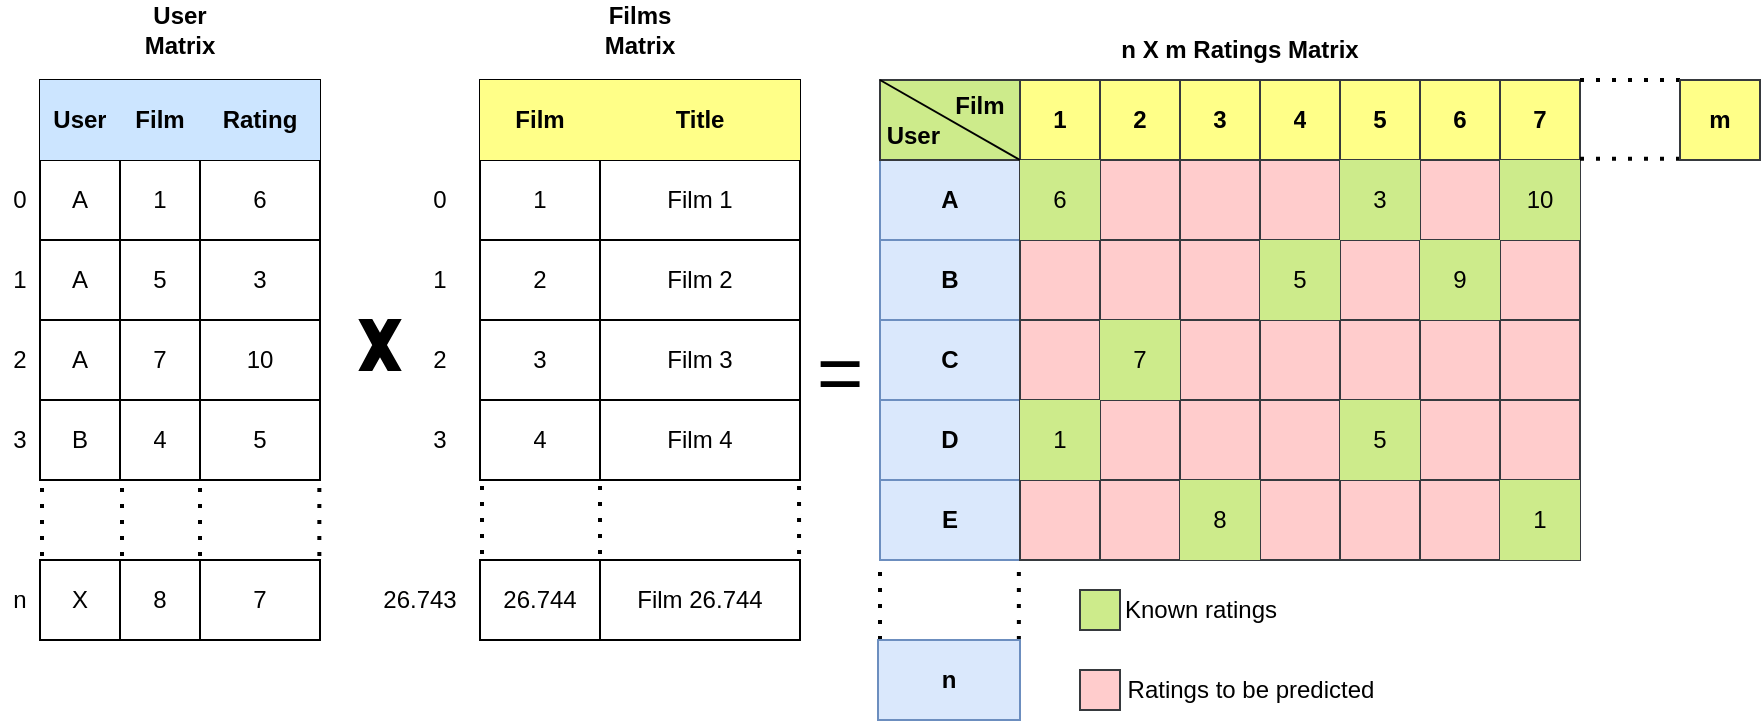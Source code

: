 <mxfile scale="1" border="0" version="24.8.6">
  <diagram name="Página-1" id="ilp7mHfwrO73dOF31KgT">
    <mxGraphModel dx="1393" dy="801" grid="1" gridSize="10" guides="1" tooltips="1" connect="1" arrows="1" fold="1" page="1" pageScale="1" pageWidth="827" pageHeight="1169" math="0" shadow="0">
      <root>
        <mxCell id="0" />
        <mxCell id="1" parent="0" />
        <mxCell id="gQXwlS7DmDKximB0wYli-38" value="" style="shape=table;startSize=0;container=1;collapsible=0;childLayout=tableLayout;fontSize=12;" parent="1" vertex="1">
          <mxGeometry x="20" y="40" width="140" height="200" as="geometry" />
        </mxCell>
        <mxCell id="gQXwlS7DmDKximB0wYli-71" style="shape=tableRow;horizontal=0;startSize=0;swimlaneHead=0;swimlaneBody=0;strokeColor=inherit;top=0;left=0;bottom=0;right=0;collapsible=0;dropTarget=0;fillColor=none;points=[[0,0.5],[1,0.5]];portConstraint=eastwest;fontSize=12;" parent="gQXwlS7DmDKximB0wYli-38" vertex="1">
          <mxGeometry width="140" height="40" as="geometry" />
        </mxCell>
        <mxCell id="gQXwlS7DmDKximB0wYli-72" value="&lt;b&gt;User&lt;/b&gt;" style="shape=partialRectangle;html=1;whiteSpace=wrap;connectable=0;strokeColor=#36393d;overflow=hidden;fillColor=#cce5ff;top=0;left=0;bottom=0;right=0;pointerEvents=1;fontSize=12;" parent="gQXwlS7DmDKximB0wYli-71" vertex="1">
          <mxGeometry width="40" height="40" as="geometry">
            <mxRectangle width="40" height="40" as="alternateBounds" />
          </mxGeometry>
        </mxCell>
        <mxCell id="gQXwlS7DmDKximB0wYli-73" value="&lt;b&gt;Film&lt;/b&gt;" style="shape=partialRectangle;html=1;whiteSpace=wrap;connectable=0;strokeColor=#36393d;overflow=hidden;fillColor=#cce5ff;top=0;left=0;bottom=0;right=0;pointerEvents=1;fontSize=12;" parent="gQXwlS7DmDKximB0wYli-71" vertex="1">
          <mxGeometry x="40" width="40" height="40" as="geometry">
            <mxRectangle width="40" height="40" as="alternateBounds" />
          </mxGeometry>
        </mxCell>
        <mxCell id="gQXwlS7DmDKximB0wYli-74" value="&lt;b&gt;Rating&lt;/b&gt;" style="shape=partialRectangle;html=1;whiteSpace=wrap;connectable=0;strokeColor=#36393d;overflow=hidden;fillColor=#cce5ff;top=0;left=0;bottom=0;right=0;pointerEvents=1;fontSize=12;" parent="gQXwlS7DmDKximB0wYli-71" vertex="1">
          <mxGeometry x="80" width="60" height="40" as="geometry">
            <mxRectangle width="60" height="40" as="alternateBounds" />
          </mxGeometry>
        </mxCell>
        <mxCell id="gQXwlS7DmDKximB0wYli-39" value="" style="shape=tableRow;horizontal=0;startSize=0;swimlaneHead=0;swimlaneBody=0;strokeColor=inherit;top=0;left=0;bottom=0;right=0;collapsible=0;dropTarget=0;fillColor=none;points=[[0,0.5],[1,0.5]];portConstraint=eastwest;fontSize=12;" parent="gQXwlS7DmDKximB0wYli-38" vertex="1">
          <mxGeometry y="40" width="140" height="40" as="geometry" />
        </mxCell>
        <mxCell id="gQXwlS7DmDKximB0wYli-40" value="A" style="shape=partialRectangle;html=1;whiteSpace=wrap;connectable=0;strokeColor=inherit;overflow=hidden;fillColor=none;top=0;left=0;bottom=0;right=0;pointerEvents=1;fontSize=12;" parent="gQXwlS7DmDKximB0wYli-39" vertex="1">
          <mxGeometry width="40" height="40" as="geometry">
            <mxRectangle width="40" height="40" as="alternateBounds" />
          </mxGeometry>
        </mxCell>
        <mxCell id="gQXwlS7DmDKximB0wYli-41" value="1" style="shape=partialRectangle;html=1;whiteSpace=wrap;connectable=0;strokeColor=inherit;overflow=hidden;fillColor=none;top=0;left=0;bottom=0;right=0;pointerEvents=1;fontSize=12;" parent="gQXwlS7DmDKximB0wYli-39" vertex="1">
          <mxGeometry x="40" width="40" height="40" as="geometry">
            <mxRectangle width="40" height="40" as="alternateBounds" />
          </mxGeometry>
        </mxCell>
        <mxCell id="gQXwlS7DmDKximB0wYli-42" value="6" style="shape=partialRectangle;html=1;whiteSpace=wrap;connectable=0;strokeColor=inherit;overflow=hidden;fillColor=none;top=0;left=0;bottom=0;right=0;pointerEvents=1;fontSize=12;" parent="gQXwlS7DmDKximB0wYli-39" vertex="1">
          <mxGeometry x="80" width="60" height="40" as="geometry">
            <mxRectangle width="60" height="40" as="alternateBounds" />
          </mxGeometry>
        </mxCell>
        <mxCell id="gQXwlS7DmDKximB0wYli-43" value="" style="shape=tableRow;horizontal=0;startSize=0;swimlaneHead=0;swimlaneBody=0;strokeColor=inherit;top=0;left=0;bottom=0;right=0;collapsible=0;dropTarget=0;fillColor=none;points=[[0,0.5],[1,0.5]];portConstraint=eastwest;fontSize=12;" parent="gQXwlS7DmDKximB0wYli-38" vertex="1">
          <mxGeometry y="80" width="140" height="40" as="geometry" />
        </mxCell>
        <mxCell id="gQXwlS7DmDKximB0wYli-44" value="A" style="shape=partialRectangle;html=1;whiteSpace=wrap;connectable=0;strokeColor=inherit;overflow=hidden;fillColor=none;top=0;left=0;bottom=0;right=0;pointerEvents=1;fontSize=12;" parent="gQXwlS7DmDKximB0wYli-43" vertex="1">
          <mxGeometry width="40" height="40" as="geometry">
            <mxRectangle width="40" height="40" as="alternateBounds" />
          </mxGeometry>
        </mxCell>
        <mxCell id="gQXwlS7DmDKximB0wYli-45" value="5" style="shape=partialRectangle;html=1;whiteSpace=wrap;connectable=0;strokeColor=inherit;overflow=hidden;fillColor=none;top=0;left=0;bottom=0;right=0;pointerEvents=1;fontSize=12;" parent="gQXwlS7DmDKximB0wYli-43" vertex="1">
          <mxGeometry x="40" width="40" height="40" as="geometry">
            <mxRectangle width="40" height="40" as="alternateBounds" />
          </mxGeometry>
        </mxCell>
        <mxCell id="gQXwlS7DmDKximB0wYli-46" value="3" style="shape=partialRectangle;html=1;whiteSpace=wrap;connectable=0;strokeColor=inherit;overflow=hidden;fillColor=none;top=0;left=0;bottom=0;right=0;pointerEvents=1;fontSize=12;" parent="gQXwlS7DmDKximB0wYli-43" vertex="1">
          <mxGeometry x="80" width="60" height="40" as="geometry">
            <mxRectangle width="60" height="40" as="alternateBounds" />
          </mxGeometry>
        </mxCell>
        <mxCell id="gQXwlS7DmDKximB0wYli-47" value="" style="shape=tableRow;horizontal=0;startSize=0;swimlaneHead=0;swimlaneBody=0;strokeColor=inherit;top=0;left=0;bottom=0;right=0;collapsible=0;dropTarget=0;fillColor=none;points=[[0,0.5],[1,0.5]];portConstraint=eastwest;fontSize=12;" parent="gQXwlS7DmDKximB0wYli-38" vertex="1">
          <mxGeometry y="120" width="140" height="40" as="geometry" />
        </mxCell>
        <mxCell id="gQXwlS7DmDKximB0wYli-48" value="A" style="shape=partialRectangle;html=1;whiteSpace=wrap;connectable=0;strokeColor=inherit;overflow=hidden;fillColor=none;top=0;left=0;bottom=0;right=0;pointerEvents=1;fontSize=12;" parent="gQXwlS7DmDKximB0wYli-47" vertex="1">
          <mxGeometry width="40" height="40" as="geometry">
            <mxRectangle width="40" height="40" as="alternateBounds" />
          </mxGeometry>
        </mxCell>
        <mxCell id="gQXwlS7DmDKximB0wYli-49" value="7" style="shape=partialRectangle;html=1;whiteSpace=wrap;connectable=0;strokeColor=inherit;overflow=hidden;fillColor=none;top=0;left=0;bottom=0;right=0;pointerEvents=1;fontSize=12;" parent="gQXwlS7DmDKximB0wYli-47" vertex="1">
          <mxGeometry x="40" width="40" height="40" as="geometry">
            <mxRectangle width="40" height="40" as="alternateBounds" />
          </mxGeometry>
        </mxCell>
        <mxCell id="gQXwlS7DmDKximB0wYli-50" value="10" style="shape=partialRectangle;html=1;whiteSpace=wrap;connectable=0;strokeColor=inherit;overflow=hidden;fillColor=none;top=0;left=0;bottom=0;right=0;pointerEvents=1;fontSize=12;" parent="gQXwlS7DmDKximB0wYli-47" vertex="1">
          <mxGeometry x="80" width="60" height="40" as="geometry">
            <mxRectangle width="60" height="40" as="alternateBounds" />
          </mxGeometry>
        </mxCell>
        <mxCell id="gQXwlS7DmDKximB0wYli-51" style="shape=tableRow;horizontal=0;startSize=0;swimlaneHead=0;swimlaneBody=0;strokeColor=inherit;top=0;left=0;bottom=0;right=0;collapsible=0;dropTarget=0;fillColor=none;points=[[0,0.5],[1,0.5]];portConstraint=eastwest;fontSize=12;" parent="gQXwlS7DmDKximB0wYli-38" vertex="1">
          <mxGeometry y="160" width="140" height="40" as="geometry" />
        </mxCell>
        <mxCell id="gQXwlS7DmDKximB0wYli-52" value="B" style="shape=partialRectangle;html=1;whiteSpace=wrap;connectable=0;strokeColor=inherit;overflow=hidden;fillColor=none;top=0;left=0;bottom=0;right=0;pointerEvents=1;fontSize=12;" parent="gQXwlS7DmDKximB0wYli-51" vertex="1">
          <mxGeometry width="40" height="40" as="geometry">
            <mxRectangle width="40" height="40" as="alternateBounds" />
          </mxGeometry>
        </mxCell>
        <mxCell id="gQXwlS7DmDKximB0wYli-53" value="4" style="shape=partialRectangle;html=1;whiteSpace=wrap;connectable=0;strokeColor=inherit;overflow=hidden;fillColor=none;top=0;left=0;bottom=0;right=0;pointerEvents=1;fontSize=12;" parent="gQXwlS7DmDKximB0wYli-51" vertex="1">
          <mxGeometry x="40" width="40" height="40" as="geometry">
            <mxRectangle width="40" height="40" as="alternateBounds" />
          </mxGeometry>
        </mxCell>
        <mxCell id="gQXwlS7DmDKximB0wYli-54" value="5" style="shape=partialRectangle;html=1;whiteSpace=wrap;connectable=0;strokeColor=inherit;overflow=hidden;fillColor=none;top=0;left=0;bottom=0;right=0;pointerEvents=1;fontSize=12;" parent="gQXwlS7DmDKximB0wYli-51" vertex="1">
          <mxGeometry x="80" width="60" height="40" as="geometry">
            <mxRectangle width="60" height="40" as="alternateBounds" />
          </mxGeometry>
        </mxCell>
        <mxCell id="gQXwlS7DmDKximB0wYli-75" value="" style="shape=table;startSize=0;container=1;collapsible=0;childLayout=tableLayout;fontSize=12;" parent="1" vertex="1">
          <mxGeometry x="240" y="40" width="160" height="200" as="geometry" />
        </mxCell>
        <mxCell id="gQXwlS7DmDKximB0wYli-76" value="" style="shape=tableRow;horizontal=0;startSize=0;swimlaneHead=0;swimlaneBody=0;strokeColor=inherit;top=0;left=0;bottom=0;right=0;collapsible=0;dropTarget=0;fillColor=none;points=[[0,0.5],[1,0.5]];portConstraint=eastwest;fontSize=12;" parent="gQXwlS7DmDKximB0wYli-75" vertex="1">
          <mxGeometry width="160" height="40" as="geometry" />
        </mxCell>
        <mxCell id="gQXwlS7DmDKximB0wYli-77" value="&lt;b&gt;Film&lt;/b&gt;" style="shape=partialRectangle;html=1;whiteSpace=wrap;connectable=0;strokeColor=#36393d;overflow=hidden;fillColor=#ffff88;top=0;left=0;bottom=0;right=0;pointerEvents=1;fontSize=12;" parent="gQXwlS7DmDKximB0wYli-76" vertex="1">
          <mxGeometry width="60" height="40" as="geometry">
            <mxRectangle width="60" height="40" as="alternateBounds" />
          </mxGeometry>
        </mxCell>
        <mxCell id="gQXwlS7DmDKximB0wYli-78" value="&lt;b&gt;Title&lt;/b&gt;" style="shape=partialRectangle;html=1;whiteSpace=wrap;connectable=0;strokeColor=#36393d;overflow=hidden;fillColor=#ffff88;top=0;left=0;bottom=0;right=0;pointerEvents=1;fontSize=12;" parent="gQXwlS7DmDKximB0wYli-76" vertex="1">
          <mxGeometry x="60" width="100" height="40" as="geometry">
            <mxRectangle width="100" height="40" as="alternateBounds" />
          </mxGeometry>
        </mxCell>
        <mxCell id="gQXwlS7DmDKximB0wYli-80" value="" style="shape=tableRow;horizontal=0;startSize=0;swimlaneHead=0;swimlaneBody=0;strokeColor=inherit;top=0;left=0;bottom=0;right=0;collapsible=0;dropTarget=0;fillColor=none;points=[[0,0.5],[1,0.5]];portConstraint=eastwest;fontSize=12;" parent="gQXwlS7DmDKximB0wYli-75" vertex="1">
          <mxGeometry y="40" width="160" height="40" as="geometry" />
        </mxCell>
        <mxCell id="gQXwlS7DmDKximB0wYli-81" value="1" style="shape=partialRectangle;html=1;whiteSpace=wrap;connectable=0;strokeColor=inherit;overflow=hidden;fillColor=none;top=0;left=0;bottom=0;right=0;pointerEvents=1;fontSize=12;" parent="gQXwlS7DmDKximB0wYli-80" vertex="1">
          <mxGeometry width="60" height="40" as="geometry">
            <mxRectangle width="60" height="40" as="alternateBounds" />
          </mxGeometry>
        </mxCell>
        <mxCell id="gQXwlS7DmDKximB0wYli-82" value="Film 1" style="shape=partialRectangle;html=1;whiteSpace=wrap;connectable=0;strokeColor=inherit;overflow=hidden;fillColor=none;top=0;left=0;bottom=0;right=0;pointerEvents=1;fontSize=12;" parent="gQXwlS7DmDKximB0wYli-80" vertex="1">
          <mxGeometry x="60" width="100" height="40" as="geometry">
            <mxRectangle width="100" height="40" as="alternateBounds" />
          </mxGeometry>
        </mxCell>
        <mxCell id="gQXwlS7DmDKximB0wYli-84" value="" style="shape=tableRow;horizontal=0;startSize=0;swimlaneHead=0;swimlaneBody=0;strokeColor=inherit;top=0;left=0;bottom=0;right=0;collapsible=0;dropTarget=0;fillColor=none;points=[[0,0.5],[1,0.5]];portConstraint=eastwest;fontSize=12;" parent="gQXwlS7DmDKximB0wYli-75" vertex="1">
          <mxGeometry y="80" width="160" height="40" as="geometry" />
        </mxCell>
        <mxCell id="gQXwlS7DmDKximB0wYli-85" value="2" style="shape=partialRectangle;html=1;whiteSpace=wrap;connectable=0;strokeColor=inherit;overflow=hidden;fillColor=none;top=0;left=0;bottom=0;right=0;pointerEvents=1;fontSize=12;" parent="gQXwlS7DmDKximB0wYli-84" vertex="1">
          <mxGeometry width="60" height="40" as="geometry">
            <mxRectangle width="60" height="40" as="alternateBounds" />
          </mxGeometry>
        </mxCell>
        <mxCell id="gQXwlS7DmDKximB0wYli-86" value="Film 2" style="shape=partialRectangle;html=1;whiteSpace=wrap;connectable=0;strokeColor=inherit;overflow=hidden;fillColor=none;top=0;left=0;bottom=0;right=0;pointerEvents=1;fontSize=12;" parent="gQXwlS7DmDKximB0wYli-84" vertex="1">
          <mxGeometry x="60" width="100" height="40" as="geometry">
            <mxRectangle width="100" height="40" as="alternateBounds" />
          </mxGeometry>
        </mxCell>
        <mxCell id="gQXwlS7DmDKximB0wYli-107" style="shape=tableRow;horizontal=0;startSize=0;swimlaneHead=0;swimlaneBody=0;strokeColor=inherit;top=0;left=0;bottom=0;right=0;collapsible=0;dropTarget=0;fillColor=none;points=[[0,0.5],[1,0.5]];portConstraint=eastwest;fontSize=12;" parent="gQXwlS7DmDKximB0wYli-75" vertex="1">
          <mxGeometry y="120" width="160" height="40" as="geometry" />
        </mxCell>
        <mxCell id="gQXwlS7DmDKximB0wYli-108" value="3" style="shape=partialRectangle;html=1;whiteSpace=wrap;connectable=0;strokeColor=inherit;overflow=hidden;fillColor=none;top=0;left=0;bottom=0;right=0;pointerEvents=1;fontSize=12;" parent="gQXwlS7DmDKximB0wYli-107" vertex="1">
          <mxGeometry width="60" height="40" as="geometry">
            <mxRectangle width="60" height="40" as="alternateBounds" />
          </mxGeometry>
        </mxCell>
        <mxCell id="gQXwlS7DmDKximB0wYli-109" value="Film 3" style="shape=partialRectangle;html=1;whiteSpace=wrap;connectable=0;strokeColor=inherit;overflow=hidden;fillColor=none;top=0;left=0;bottom=0;right=0;pointerEvents=1;fontSize=12;" parent="gQXwlS7DmDKximB0wYli-107" vertex="1">
          <mxGeometry x="60" width="100" height="40" as="geometry">
            <mxRectangle width="100" height="40" as="alternateBounds" />
          </mxGeometry>
        </mxCell>
        <mxCell id="gQXwlS7DmDKximB0wYli-103" style="shape=tableRow;horizontal=0;startSize=0;swimlaneHead=0;swimlaneBody=0;strokeColor=inherit;top=0;left=0;bottom=0;right=0;collapsible=0;dropTarget=0;fillColor=none;points=[[0,0.5],[1,0.5]];portConstraint=eastwest;fontSize=12;" parent="gQXwlS7DmDKximB0wYli-75" vertex="1">
          <mxGeometry y="160" width="160" height="40" as="geometry" />
        </mxCell>
        <mxCell id="gQXwlS7DmDKximB0wYli-104" value="4" style="shape=partialRectangle;html=1;whiteSpace=wrap;connectable=0;strokeColor=inherit;overflow=hidden;fillColor=none;top=0;left=0;bottom=0;right=0;pointerEvents=1;fontSize=12;" parent="gQXwlS7DmDKximB0wYli-103" vertex="1">
          <mxGeometry width="60" height="40" as="geometry">
            <mxRectangle width="60" height="40" as="alternateBounds" />
          </mxGeometry>
        </mxCell>
        <mxCell id="gQXwlS7DmDKximB0wYli-105" value="Film 4" style="shape=partialRectangle;html=1;whiteSpace=wrap;connectable=0;strokeColor=inherit;overflow=hidden;fillColor=none;top=0;left=0;bottom=0;right=0;pointerEvents=1;fontSize=12;" parent="gQXwlS7DmDKximB0wYli-103" vertex="1">
          <mxGeometry x="60" width="100" height="40" as="geometry">
            <mxRectangle width="100" height="40" as="alternateBounds" />
          </mxGeometry>
        </mxCell>
        <mxCell id="gQXwlS7DmDKximB0wYli-111" value="" style="endArrow=none;dashed=1;html=1;dashPattern=1 3;strokeWidth=2;rounded=0;fontSize=12;" parent="1" edge="1">
          <mxGeometry width="50" height="50" relative="1" as="geometry">
            <mxPoint x="241" y="277" as="sourcePoint" />
            <mxPoint x="241" y="237" as="targetPoint" />
          </mxGeometry>
        </mxCell>
        <mxCell id="gQXwlS7DmDKximB0wYli-112" value="" style="endArrow=none;dashed=1;html=1;dashPattern=1 3;strokeWidth=2;rounded=0;fontSize=12;" parent="1" edge="1">
          <mxGeometry width="50" height="50" relative="1" as="geometry">
            <mxPoint x="300" y="277" as="sourcePoint" />
            <mxPoint x="300" y="237" as="targetPoint" />
          </mxGeometry>
        </mxCell>
        <mxCell id="gQXwlS7DmDKximB0wYli-113" value="" style="endArrow=none;dashed=1;html=1;dashPattern=1 3;strokeWidth=2;rounded=0;fontSize=12;" parent="1" edge="1">
          <mxGeometry width="50" height="50" relative="1" as="geometry">
            <mxPoint x="399.52" y="277" as="sourcePoint" />
            <mxPoint x="399.52" y="237" as="targetPoint" />
          </mxGeometry>
        </mxCell>
        <mxCell id="gQXwlS7DmDKximB0wYli-115" value="" style="shape=table;startSize=0;container=1;collapsible=0;childLayout=tableLayout;fontSize=12;" parent="1" vertex="1">
          <mxGeometry x="240" y="280" width="160" height="40" as="geometry" />
        </mxCell>
        <mxCell id="gQXwlS7DmDKximB0wYli-116" value="" style="shape=tableRow;horizontal=0;startSize=0;swimlaneHead=0;swimlaneBody=0;strokeColor=inherit;top=0;left=0;bottom=0;right=0;collapsible=0;dropTarget=0;fillColor=none;points=[[0,0.5],[1,0.5]];portConstraint=eastwest;fontSize=12;" parent="gQXwlS7DmDKximB0wYli-115" vertex="1">
          <mxGeometry width="160" height="40" as="geometry" />
        </mxCell>
        <mxCell id="gQXwlS7DmDKximB0wYli-117" value="26.744" style="shape=partialRectangle;html=1;whiteSpace=wrap;connectable=0;strokeColor=inherit;overflow=hidden;fillColor=none;top=0;left=0;bottom=0;right=0;pointerEvents=1;fontSize=12;" parent="gQXwlS7DmDKximB0wYli-116" vertex="1">
          <mxGeometry width="60" height="40" as="geometry">
            <mxRectangle width="60" height="40" as="alternateBounds" />
          </mxGeometry>
        </mxCell>
        <mxCell id="gQXwlS7DmDKximB0wYli-118" value="Film 26.744" style="shape=partialRectangle;html=1;whiteSpace=wrap;connectable=0;strokeColor=inherit;overflow=hidden;fillColor=none;top=0;left=0;bottom=0;right=0;pointerEvents=1;fontSize=12;" parent="gQXwlS7DmDKximB0wYli-116" vertex="1">
          <mxGeometry x="60" width="100" height="40" as="geometry">
            <mxRectangle width="100" height="40" as="alternateBounds" />
          </mxGeometry>
        </mxCell>
        <mxCell id="gQXwlS7DmDKximB0wYli-128" value="" style="verticalLabelPosition=bottom;verticalAlign=top;html=1;shape=mxgraph.basic.x;labelBackgroundColor=#0F0F0F;fontColor=default;fillColor=#000000;fontSize=12;" parent="1" vertex="1">
          <mxGeometry x="180" y="160" width="20" height="25" as="geometry" />
        </mxCell>
        <mxCell id="gQXwlS7DmDKximB0wYli-232" value="" style="shape=table;startSize=0;container=1;collapsible=0;childLayout=tableLayout;fontSize=12;fillColor=#dae8fc;strokeColor=#6c8ebf;fontStyle=1" parent="1" vertex="1">
          <mxGeometry x="440" y="80" width="70" height="200" as="geometry" />
        </mxCell>
        <mxCell id="gQXwlS7DmDKximB0wYli-233" value="" style="shape=tableRow;horizontal=0;startSize=0;swimlaneHead=0;swimlaneBody=0;strokeColor=inherit;top=0;left=0;bottom=0;right=0;collapsible=0;dropTarget=0;fillColor=none;points=[[0,0.5],[1,0.5]];portConstraint=eastwest;fontSize=12;fontStyle=1" parent="gQXwlS7DmDKximB0wYli-232" vertex="1">
          <mxGeometry width="70" height="40" as="geometry" />
        </mxCell>
        <mxCell id="gQXwlS7DmDKximB0wYli-234" value="A" style="shape=partialRectangle;html=1;whiteSpace=wrap;connectable=0;strokeColor=inherit;overflow=hidden;fillColor=none;top=0;left=0;bottom=0;right=0;pointerEvents=1;fontSize=12;fontStyle=1" parent="gQXwlS7DmDKximB0wYli-233" vertex="1">
          <mxGeometry width="70" height="40" as="geometry">
            <mxRectangle width="70" height="40" as="alternateBounds" />
          </mxGeometry>
        </mxCell>
        <mxCell id="gQXwlS7DmDKximB0wYli-235" style="shape=tableRow;horizontal=0;startSize=0;swimlaneHead=0;swimlaneBody=0;strokeColor=inherit;top=0;left=0;bottom=0;right=0;collapsible=0;dropTarget=0;fillColor=none;points=[[0,0.5],[1,0.5]];portConstraint=eastwest;fontSize=12;fontStyle=1" parent="gQXwlS7DmDKximB0wYli-232" vertex="1">
          <mxGeometry y="40" width="70" height="40" as="geometry" />
        </mxCell>
        <mxCell id="gQXwlS7DmDKximB0wYli-236" value="B" style="shape=partialRectangle;html=1;whiteSpace=wrap;connectable=0;strokeColor=inherit;overflow=hidden;fillColor=none;top=0;left=0;bottom=0;right=0;pointerEvents=1;fontSize=12;fontStyle=1" parent="gQXwlS7DmDKximB0wYli-235" vertex="1">
          <mxGeometry width="70" height="40" as="geometry">
            <mxRectangle width="70" height="40" as="alternateBounds" />
          </mxGeometry>
        </mxCell>
        <mxCell id="gQXwlS7DmDKximB0wYli-237" style="shape=tableRow;horizontal=0;startSize=0;swimlaneHead=0;swimlaneBody=0;strokeColor=inherit;top=0;left=0;bottom=0;right=0;collapsible=0;dropTarget=0;fillColor=none;points=[[0,0.5],[1,0.5]];portConstraint=eastwest;fontSize=12;fontStyle=1" parent="gQXwlS7DmDKximB0wYli-232" vertex="1">
          <mxGeometry y="80" width="70" height="40" as="geometry" />
        </mxCell>
        <mxCell id="gQXwlS7DmDKximB0wYli-238" value="C" style="shape=partialRectangle;html=1;whiteSpace=wrap;connectable=0;strokeColor=inherit;overflow=hidden;fillColor=none;top=0;left=0;bottom=0;right=0;pointerEvents=1;fontSize=12;fontStyle=1" parent="gQXwlS7DmDKximB0wYli-237" vertex="1">
          <mxGeometry width="70" height="40" as="geometry">
            <mxRectangle width="70" height="40" as="alternateBounds" />
          </mxGeometry>
        </mxCell>
        <mxCell id="gQXwlS7DmDKximB0wYli-239" style="shape=tableRow;horizontal=0;startSize=0;swimlaneHead=0;swimlaneBody=0;strokeColor=inherit;top=0;left=0;bottom=0;right=0;collapsible=0;dropTarget=0;fillColor=none;points=[[0,0.5],[1,0.5]];portConstraint=eastwest;fontSize=12;fontStyle=1" parent="gQXwlS7DmDKximB0wYli-232" vertex="1">
          <mxGeometry y="120" width="70" height="40" as="geometry" />
        </mxCell>
        <mxCell id="gQXwlS7DmDKximB0wYli-240" value="D" style="shape=partialRectangle;html=1;whiteSpace=wrap;connectable=0;strokeColor=inherit;overflow=hidden;fillColor=none;top=0;left=0;bottom=0;right=0;pointerEvents=1;fontSize=12;fontStyle=1" parent="gQXwlS7DmDKximB0wYli-239" vertex="1">
          <mxGeometry width="70" height="40" as="geometry">
            <mxRectangle width="70" height="40" as="alternateBounds" />
          </mxGeometry>
        </mxCell>
        <mxCell id="gQXwlS7DmDKximB0wYli-241" style="shape=tableRow;horizontal=0;startSize=0;swimlaneHead=0;swimlaneBody=0;strokeColor=inherit;top=0;left=0;bottom=0;right=0;collapsible=0;dropTarget=0;fillColor=none;points=[[0,0.5],[1,0.5]];portConstraint=eastwest;fontSize=12;fontStyle=1" parent="gQXwlS7DmDKximB0wYli-232" vertex="1">
          <mxGeometry y="160" width="70" height="40" as="geometry" />
        </mxCell>
        <mxCell id="gQXwlS7DmDKximB0wYli-242" value="E" style="shape=partialRectangle;html=1;whiteSpace=wrap;connectable=0;strokeColor=inherit;overflow=hidden;fillColor=none;top=0;left=0;bottom=0;right=0;pointerEvents=1;fontSize=12;fontStyle=1" parent="gQXwlS7DmDKximB0wYli-241" vertex="1">
          <mxGeometry width="70" height="40" as="geometry">
            <mxRectangle width="70" height="40" as="alternateBounds" />
          </mxGeometry>
        </mxCell>
        <mxCell id="gQXwlS7DmDKximB0wYli-243" value="" style="shape=table;startSize=0;container=1;collapsible=0;childLayout=tableLayout;fontSize=12;fillColor=#ffff88;strokeColor=#36393d;fontStyle=1" parent="1" vertex="1">
          <mxGeometry x="510" y="40" width="280.0" height="40" as="geometry" />
        </mxCell>
        <mxCell id="gQXwlS7DmDKximB0wYli-244" value="" style="shape=tableRow;horizontal=0;startSize=0;swimlaneHead=0;swimlaneBody=0;strokeColor=inherit;top=0;left=0;bottom=0;right=0;collapsible=0;dropTarget=0;fillColor=none;points=[[0,0.5],[1,0.5]];portConstraint=eastwest;fontSize=12;fontStyle=1" parent="gQXwlS7DmDKximB0wYli-243" vertex="1">
          <mxGeometry width="280.0" height="40" as="geometry" />
        </mxCell>
        <mxCell id="gQXwlS7DmDKximB0wYli-254" value="1" style="shape=partialRectangle;html=1;whiteSpace=wrap;connectable=0;strokeColor=inherit;overflow=hidden;fillColor=none;top=0;left=0;bottom=0;right=0;pointerEvents=1;fontSize=12;fontStyle=1" parent="gQXwlS7DmDKximB0wYli-244" vertex="1">
          <mxGeometry width="40" height="40" as="geometry">
            <mxRectangle width="40" height="40" as="alternateBounds" />
          </mxGeometry>
        </mxCell>
        <mxCell id="gQXwlS7DmDKximB0wYli-253" value="2" style="shape=partialRectangle;html=1;whiteSpace=wrap;connectable=0;strokeColor=inherit;overflow=hidden;fillColor=none;top=0;left=0;bottom=0;right=0;pointerEvents=1;fontSize=12;fontStyle=1" parent="gQXwlS7DmDKximB0wYli-244" vertex="1">
          <mxGeometry x="40" width="40" height="40" as="geometry">
            <mxRectangle width="40" height="40" as="alternateBounds" />
          </mxGeometry>
        </mxCell>
        <mxCell id="gQXwlS7DmDKximB0wYli-252" value="3" style="shape=partialRectangle;html=1;whiteSpace=wrap;connectable=0;strokeColor=inherit;overflow=hidden;fillColor=none;top=0;left=0;bottom=0;right=0;pointerEvents=1;fontSize=12;fontStyle=1" parent="gQXwlS7DmDKximB0wYli-244" vertex="1">
          <mxGeometry x="80" width="40" height="40" as="geometry">
            <mxRectangle width="40" height="40" as="alternateBounds" />
          </mxGeometry>
        </mxCell>
        <mxCell id="gQXwlS7DmDKximB0wYli-251" value="4" style="shape=partialRectangle;html=1;whiteSpace=wrap;connectable=0;strokeColor=inherit;overflow=hidden;fillColor=none;top=0;left=0;bottom=0;right=0;pointerEvents=1;fontSize=12;fontStyle=1" parent="gQXwlS7DmDKximB0wYli-244" vertex="1">
          <mxGeometry x="120" width="40" height="40" as="geometry">
            <mxRectangle width="40" height="40" as="alternateBounds" />
          </mxGeometry>
        </mxCell>
        <mxCell id="gQXwlS7DmDKximB0wYli-250" value="5" style="shape=partialRectangle;html=1;whiteSpace=wrap;connectable=0;strokeColor=inherit;overflow=hidden;fillColor=none;top=0;left=0;bottom=0;right=0;pointerEvents=1;fontSize=12;fontStyle=1" parent="gQXwlS7DmDKximB0wYli-244" vertex="1">
          <mxGeometry x="160" width="40" height="40" as="geometry">
            <mxRectangle width="40" height="40" as="alternateBounds" />
          </mxGeometry>
        </mxCell>
        <mxCell id="gQXwlS7DmDKximB0wYli-249" value="6" style="shape=partialRectangle;html=1;whiteSpace=wrap;connectable=0;strokeColor=inherit;overflow=hidden;fillColor=none;top=0;left=0;bottom=0;right=0;pointerEvents=1;fontSize=12;fontStyle=1" parent="gQXwlS7DmDKximB0wYli-244" vertex="1">
          <mxGeometry x="200" width="40" height="40" as="geometry">
            <mxRectangle width="40" height="40" as="alternateBounds" />
          </mxGeometry>
        </mxCell>
        <mxCell id="gQXwlS7DmDKximB0wYli-245" value="7" style="shape=partialRectangle;html=1;whiteSpace=wrap;connectable=0;strokeColor=inherit;overflow=hidden;fillColor=none;top=0;left=0;bottom=0;right=0;pointerEvents=1;fontSize=12;fontStyle=1" parent="gQXwlS7DmDKximB0wYli-244" vertex="1">
          <mxGeometry x="240" width="40" height="40" as="geometry">
            <mxRectangle width="40" height="40" as="alternateBounds" />
          </mxGeometry>
        </mxCell>
        <mxCell id="gQXwlS7DmDKximB0wYli-255" value="" style="verticalLabelPosition=bottom;verticalAlign=top;html=1;shape=mxgraph.basic.rect;fillColor2=none;strokeWidth=1;size=10;indent=5;fillColor=#cdeb8b;strokeColor=#36393d;fontSize=12;" parent="1" vertex="1">
          <mxGeometry x="540" y="295" width="20" height="20" as="geometry" />
        </mxCell>
        <mxCell id="gQXwlS7DmDKximB0wYli-256" value="" style="verticalLabelPosition=bottom;verticalAlign=top;html=1;shape=mxgraph.basic.rect;fillColor2=none;strokeWidth=1;size=20;indent=5;fillColor=#ffcccc;strokeColor=#36393d;fontSize=12;" parent="1" vertex="1">
          <mxGeometry x="540" y="335" width="20" height="20" as="geometry" />
        </mxCell>
        <mxCell id="gQXwlS7DmDKximB0wYli-258" value="Known ratings" style="text;html=1;align=center;verticalAlign=middle;resizable=0;points=[];autosize=1;strokeColor=none;fillColor=none;fontSize=12;" parent="1" vertex="1">
          <mxGeometry x="550" y="290" width="100" height="30" as="geometry" />
        </mxCell>
        <mxCell id="gQXwlS7DmDKximB0wYli-259" value="Ratings to be predicted" style="text;html=1;align=center;verticalAlign=middle;resizable=0;points=[];autosize=1;strokeColor=none;fillColor=none;fontSize=12;" parent="1" vertex="1">
          <mxGeometry x="550" y="330" width="150" height="30" as="geometry" />
        </mxCell>
        <mxCell id="gQXwlS7DmDKximB0wYli-261" value="&lt;font style=&quot;font-size: 40px;&quot;&gt;=&lt;/font&gt;" style="text;html=1;align=center;verticalAlign=middle;whiteSpace=wrap;rounded=0;fontSize=12;" parent="1" vertex="1">
          <mxGeometry x="390" y="170" width="60" height="30" as="geometry" />
        </mxCell>
        <mxCell id="gQXwlS7DmDKximB0wYli-262" value="&lt;b&gt;User&lt;/b&gt;&lt;div&gt;&lt;b&gt;Matrix&lt;/b&gt;&lt;/div&gt;" style="text;html=1;align=center;verticalAlign=middle;whiteSpace=wrap;rounded=0;fontSize=12;" parent="1" vertex="1">
          <mxGeometry x="60" width="60" height="30" as="geometry" />
        </mxCell>
        <mxCell id="gQXwlS7DmDKximB0wYli-263" value="&lt;b&gt;Films Matrix&lt;/b&gt;" style="text;html=1;align=center;verticalAlign=middle;whiteSpace=wrap;rounded=0;fontSize=12;" parent="1" vertex="1">
          <mxGeometry x="290" width="60" height="30" as="geometry" />
        </mxCell>
        <mxCell id="gQXwlS7DmDKximB0wYli-264" value="&lt;b&gt;n X m Ratings Matrix&lt;/b&gt;" style="text;html=1;align=center;verticalAlign=middle;whiteSpace=wrap;rounded=0;fontSize=12;" parent="1" vertex="1">
          <mxGeometry x="550" y="10" width="140" height="30" as="geometry" />
        </mxCell>
        <mxCell id="gQXwlS7DmDKximB0wYli-267" value="&lt;div&gt;&amp;nbsp; &amp;nbsp; &amp;nbsp; &amp;nbsp; &amp;nbsp;Film&lt;br&gt;&lt;/div&gt;User&amp;nbsp; &amp;nbsp; &amp;nbsp; &amp;nbsp; &amp;nbsp; &amp;nbsp;" style="rounded=0;whiteSpace=wrap;html=1;fillColor=#cdeb8b;strokeColor=#36393d;fontStyle=1" parent="1" vertex="1">
          <mxGeometry x="440" y="40" width="70" height="40" as="geometry" />
        </mxCell>
        <mxCell id="gQXwlS7DmDKximB0wYli-368" value="" style="shape=table;startSize=0;container=1;collapsible=0;childLayout=tableLayout;fillColor=#ffcccc;strokeColor=#36393d;" parent="1" vertex="1">
          <mxGeometry x="510" y="80" width="280.0" height="200.0" as="geometry" />
        </mxCell>
        <mxCell id="gQXwlS7DmDKximB0wYli-369" value="" style="shape=tableRow;horizontal=0;startSize=0;swimlaneHead=0;swimlaneBody=0;strokeColor=inherit;top=0;left=0;bottom=0;right=0;collapsible=0;dropTarget=0;fillColor=none;points=[[0,0.5],[1,0.5]];portConstraint=eastwest;" parent="gQXwlS7DmDKximB0wYli-368" vertex="1">
          <mxGeometry width="280.0" height="40" as="geometry" />
        </mxCell>
        <mxCell id="gQXwlS7DmDKximB0wYli-370" value="6" style="shape=partialRectangle;html=1;whiteSpace=wrap;connectable=0;strokeColor=#36393d;overflow=hidden;fillColor=#cdeb8b;top=0;left=0;bottom=0;right=0;pointerEvents=1;" parent="gQXwlS7DmDKximB0wYli-369" vertex="1">
          <mxGeometry width="40" height="40" as="geometry">
            <mxRectangle width="40" height="40" as="alternateBounds" />
          </mxGeometry>
        </mxCell>
        <mxCell id="gQXwlS7DmDKximB0wYli-371" value="" style="shape=partialRectangle;html=1;whiteSpace=wrap;connectable=0;strokeColor=inherit;overflow=hidden;fillColor=none;top=0;left=0;bottom=0;right=0;pointerEvents=1;" parent="gQXwlS7DmDKximB0wYli-369" vertex="1">
          <mxGeometry x="40" width="40" height="40" as="geometry">
            <mxRectangle width="40" height="40" as="alternateBounds" />
          </mxGeometry>
        </mxCell>
        <mxCell id="gQXwlS7DmDKximB0wYli-372" value="" style="shape=partialRectangle;html=1;whiteSpace=wrap;connectable=0;strokeColor=inherit;overflow=hidden;fillColor=none;top=0;left=0;bottom=0;right=0;pointerEvents=1;" parent="gQXwlS7DmDKximB0wYli-369" vertex="1">
          <mxGeometry x="80" width="40" height="40" as="geometry">
            <mxRectangle width="40" height="40" as="alternateBounds" />
          </mxGeometry>
        </mxCell>
        <mxCell id="gQXwlS7DmDKximB0wYli-373" value="" style="shape=partialRectangle;html=1;whiteSpace=wrap;connectable=0;strokeColor=inherit;overflow=hidden;fillColor=none;top=0;left=0;bottom=0;right=0;pointerEvents=1;" parent="gQXwlS7DmDKximB0wYli-369" vertex="1">
          <mxGeometry x="120" width="40" height="40" as="geometry">
            <mxRectangle width="40" height="40" as="alternateBounds" />
          </mxGeometry>
        </mxCell>
        <mxCell id="gQXwlS7DmDKximB0wYli-374" value="3" style="shape=partialRectangle;html=1;whiteSpace=wrap;connectable=0;strokeColor=#36393d;overflow=hidden;fillColor=#cdeb8b;top=0;left=0;bottom=0;right=0;pointerEvents=1;" parent="gQXwlS7DmDKximB0wYli-369" vertex="1">
          <mxGeometry x="160" width="40" height="40" as="geometry">
            <mxRectangle width="40" height="40" as="alternateBounds" />
          </mxGeometry>
        </mxCell>
        <mxCell id="gQXwlS7DmDKximB0wYli-375" value="" style="shape=partialRectangle;html=1;whiteSpace=wrap;connectable=0;strokeColor=inherit;overflow=hidden;fillColor=none;top=0;left=0;bottom=0;right=0;pointerEvents=1;" parent="gQXwlS7DmDKximB0wYli-369" vertex="1">
          <mxGeometry x="200" width="40" height="40" as="geometry">
            <mxRectangle width="40" height="40" as="alternateBounds" />
          </mxGeometry>
        </mxCell>
        <mxCell id="gQXwlS7DmDKximB0wYli-376" value="10" style="shape=partialRectangle;html=1;whiteSpace=wrap;connectable=0;strokeColor=#36393d;overflow=hidden;fillColor=#cdeb8b;top=0;left=0;bottom=0;right=0;pointerEvents=1;" parent="gQXwlS7DmDKximB0wYli-369" vertex="1">
          <mxGeometry x="240" width="40" height="40" as="geometry">
            <mxRectangle width="40" height="40" as="alternateBounds" />
          </mxGeometry>
        </mxCell>
        <mxCell id="gQXwlS7DmDKximB0wYli-377" value="" style="shape=tableRow;horizontal=0;startSize=0;swimlaneHead=0;swimlaneBody=0;strokeColor=inherit;top=0;left=0;bottom=0;right=0;collapsible=0;dropTarget=0;fillColor=none;points=[[0,0.5],[1,0.5]];portConstraint=eastwest;" parent="gQXwlS7DmDKximB0wYli-368" vertex="1">
          <mxGeometry y="40" width="280.0" height="40" as="geometry" />
        </mxCell>
        <mxCell id="gQXwlS7DmDKximB0wYli-378" value="" style="shape=partialRectangle;html=1;whiteSpace=wrap;connectable=0;strokeColor=inherit;overflow=hidden;fillColor=none;top=0;left=0;bottom=0;right=0;pointerEvents=1;" parent="gQXwlS7DmDKximB0wYli-377" vertex="1">
          <mxGeometry width="40" height="40" as="geometry">
            <mxRectangle width="40" height="40" as="alternateBounds" />
          </mxGeometry>
        </mxCell>
        <mxCell id="gQXwlS7DmDKximB0wYli-379" value="" style="shape=partialRectangle;html=1;whiteSpace=wrap;connectable=0;strokeColor=inherit;overflow=hidden;fillColor=none;top=0;left=0;bottom=0;right=0;pointerEvents=1;" parent="gQXwlS7DmDKximB0wYli-377" vertex="1">
          <mxGeometry x="40" width="40" height="40" as="geometry">
            <mxRectangle width="40" height="40" as="alternateBounds" />
          </mxGeometry>
        </mxCell>
        <mxCell id="gQXwlS7DmDKximB0wYli-380" value="" style="shape=partialRectangle;html=1;whiteSpace=wrap;connectable=0;strokeColor=inherit;overflow=hidden;fillColor=none;top=0;left=0;bottom=0;right=0;pointerEvents=1;" parent="gQXwlS7DmDKximB0wYli-377" vertex="1">
          <mxGeometry x="80" width="40" height="40" as="geometry">
            <mxRectangle width="40" height="40" as="alternateBounds" />
          </mxGeometry>
        </mxCell>
        <mxCell id="gQXwlS7DmDKximB0wYli-381" value="5" style="shape=partialRectangle;html=1;whiteSpace=wrap;connectable=0;strokeColor=#36393d;overflow=hidden;fillColor=#cdeb8b;top=0;left=0;bottom=0;right=0;pointerEvents=1;" parent="gQXwlS7DmDKximB0wYli-377" vertex="1">
          <mxGeometry x="120" width="40" height="40" as="geometry">
            <mxRectangle width="40" height="40" as="alternateBounds" />
          </mxGeometry>
        </mxCell>
        <mxCell id="gQXwlS7DmDKximB0wYli-382" value="" style="shape=partialRectangle;html=1;whiteSpace=wrap;connectable=0;strokeColor=inherit;overflow=hidden;fillColor=none;top=0;left=0;bottom=0;right=0;pointerEvents=1;" parent="gQXwlS7DmDKximB0wYli-377" vertex="1">
          <mxGeometry x="160" width="40" height="40" as="geometry">
            <mxRectangle width="40" height="40" as="alternateBounds" />
          </mxGeometry>
        </mxCell>
        <mxCell id="gQXwlS7DmDKximB0wYli-383" value="9" style="shape=partialRectangle;html=1;whiteSpace=wrap;connectable=0;strokeColor=#36393d;overflow=hidden;fillColor=#cdeb8b;top=0;left=0;bottom=0;right=0;pointerEvents=1;" parent="gQXwlS7DmDKximB0wYli-377" vertex="1">
          <mxGeometry x="200" width="40" height="40" as="geometry">
            <mxRectangle width="40" height="40" as="alternateBounds" />
          </mxGeometry>
        </mxCell>
        <mxCell id="gQXwlS7DmDKximB0wYli-384" value="" style="shape=partialRectangle;html=1;whiteSpace=wrap;connectable=0;strokeColor=inherit;overflow=hidden;fillColor=none;top=0;left=0;bottom=0;right=0;pointerEvents=1;" parent="gQXwlS7DmDKximB0wYli-377" vertex="1">
          <mxGeometry x="240" width="40" height="40" as="geometry">
            <mxRectangle width="40" height="40" as="alternateBounds" />
          </mxGeometry>
        </mxCell>
        <mxCell id="gQXwlS7DmDKximB0wYli-385" value="" style="shape=tableRow;horizontal=0;startSize=0;swimlaneHead=0;swimlaneBody=0;strokeColor=inherit;top=0;left=0;bottom=0;right=0;collapsible=0;dropTarget=0;fillColor=none;points=[[0,0.5],[1,0.5]];portConstraint=eastwest;" parent="gQXwlS7DmDKximB0wYli-368" vertex="1">
          <mxGeometry y="80" width="280.0" height="40" as="geometry" />
        </mxCell>
        <mxCell id="gQXwlS7DmDKximB0wYli-386" value="" style="shape=partialRectangle;html=1;whiteSpace=wrap;connectable=0;strokeColor=inherit;overflow=hidden;fillColor=none;top=0;left=0;bottom=0;right=0;pointerEvents=1;" parent="gQXwlS7DmDKximB0wYli-385" vertex="1">
          <mxGeometry width="40" height="40" as="geometry">
            <mxRectangle width="40" height="40" as="alternateBounds" />
          </mxGeometry>
        </mxCell>
        <mxCell id="gQXwlS7DmDKximB0wYli-387" value="7" style="shape=partialRectangle;html=1;whiteSpace=wrap;connectable=0;strokeColor=#36393d;overflow=hidden;fillColor=#cdeb8b;top=0;left=0;bottom=0;right=0;pointerEvents=1;" parent="gQXwlS7DmDKximB0wYli-385" vertex="1">
          <mxGeometry x="40" width="40" height="40" as="geometry">
            <mxRectangle width="40" height="40" as="alternateBounds" />
          </mxGeometry>
        </mxCell>
        <mxCell id="gQXwlS7DmDKximB0wYli-388" value="" style="shape=partialRectangle;html=1;whiteSpace=wrap;connectable=0;strokeColor=inherit;overflow=hidden;fillColor=none;top=0;left=0;bottom=0;right=0;pointerEvents=1;" parent="gQXwlS7DmDKximB0wYli-385" vertex="1">
          <mxGeometry x="80" width="40" height="40" as="geometry">
            <mxRectangle width="40" height="40" as="alternateBounds" />
          </mxGeometry>
        </mxCell>
        <mxCell id="gQXwlS7DmDKximB0wYli-389" value="" style="shape=partialRectangle;html=1;whiteSpace=wrap;connectable=0;strokeColor=inherit;overflow=hidden;fillColor=none;top=0;left=0;bottom=0;right=0;pointerEvents=1;" parent="gQXwlS7DmDKximB0wYli-385" vertex="1">
          <mxGeometry x="120" width="40" height="40" as="geometry">
            <mxRectangle width="40" height="40" as="alternateBounds" />
          </mxGeometry>
        </mxCell>
        <mxCell id="gQXwlS7DmDKximB0wYli-390" value="" style="shape=partialRectangle;html=1;whiteSpace=wrap;connectable=0;strokeColor=inherit;overflow=hidden;fillColor=none;top=0;left=0;bottom=0;right=0;pointerEvents=1;" parent="gQXwlS7DmDKximB0wYli-385" vertex="1">
          <mxGeometry x="160" width="40" height="40" as="geometry">
            <mxRectangle width="40" height="40" as="alternateBounds" />
          </mxGeometry>
        </mxCell>
        <mxCell id="gQXwlS7DmDKximB0wYli-391" value="" style="shape=partialRectangle;html=1;whiteSpace=wrap;connectable=0;strokeColor=inherit;overflow=hidden;fillColor=none;top=0;left=0;bottom=0;right=0;pointerEvents=1;" parent="gQXwlS7DmDKximB0wYli-385" vertex="1">
          <mxGeometry x="200" width="40" height="40" as="geometry">
            <mxRectangle width="40" height="40" as="alternateBounds" />
          </mxGeometry>
        </mxCell>
        <mxCell id="gQXwlS7DmDKximB0wYli-392" value="" style="shape=partialRectangle;html=1;whiteSpace=wrap;connectable=0;strokeColor=inherit;overflow=hidden;fillColor=none;top=0;left=0;bottom=0;right=0;pointerEvents=1;" parent="gQXwlS7DmDKximB0wYli-385" vertex="1">
          <mxGeometry x="240" width="40" height="40" as="geometry">
            <mxRectangle width="40" height="40" as="alternateBounds" />
          </mxGeometry>
        </mxCell>
        <mxCell id="gQXwlS7DmDKximB0wYli-393" value="" style="shape=tableRow;horizontal=0;startSize=0;swimlaneHead=0;swimlaneBody=0;strokeColor=inherit;top=0;left=0;bottom=0;right=0;collapsible=0;dropTarget=0;fillColor=none;points=[[0,0.5],[1,0.5]];portConstraint=eastwest;" parent="gQXwlS7DmDKximB0wYli-368" vertex="1">
          <mxGeometry y="120" width="280.0" height="40" as="geometry" />
        </mxCell>
        <mxCell id="gQXwlS7DmDKximB0wYli-394" value="1" style="shape=partialRectangle;html=1;whiteSpace=wrap;connectable=0;strokeColor=#36393d;overflow=hidden;fillColor=#cdeb8b;top=0;left=0;bottom=0;right=0;pointerEvents=1;" parent="gQXwlS7DmDKximB0wYli-393" vertex="1">
          <mxGeometry width="40" height="40" as="geometry">
            <mxRectangle width="40" height="40" as="alternateBounds" />
          </mxGeometry>
        </mxCell>
        <mxCell id="gQXwlS7DmDKximB0wYli-395" value="" style="shape=partialRectangle;html=1;whiteSpace=wrap;connectable=0;strokeColor=inherit;overflow=hidden;fillColor=none;top=0;left=0;bottom=0;right=0;pointerEvents=1;" parent="gQXwlS7DmDKximB0wYli-393" vertex="1">
          <mxGeometry x="40" width="40" height="40" as="geometry">
            <mxRectangle width="40" height="40" as="alternateBounds" />
          </mxGeometry>
        </mxCell>
        <mxCell id="gQXwlS7DmDKximB0wYli-396" value="" style="shape=partialRectangle;html=1;whiteSpace=wrap;connectable=0;strokeColor=inherit;overflow=hidden;fillColor=none;top=0;left=0;bottom=0;right=0;pointerEvents=1;" parent="gQXwlS7DmDKximB0wYli-393" vertex="1">
          <mxGeometry x="80" width="40" height="40" as="geometry">
            <mxRectangle width="40" height="40" as="alternateBounds" />
          </mxGeometry>
        </mxCell>
        <mxCell id="gQXwlS7DmDKximB0wYli-397" value="" style="shape=partialRectangle;html=1;whiteSpace=wrap;connectable=0;strokeColor=inherit;overflow=hidden;fillColor=none;top=0;left=0;bottom=0;right=0;pointerEvents=1;" parent="gQXwlS7DmDKximB0wYli-393" vertex="1">
          <mxGeometry x="120" width="40" height="40" as="geometry">
            <mxRectangle width="40" height="40" as="alternateBounds" />
          </mxGeometry>
        </mxCell>
        <mxCell id="gQXwlS7DmDKximB0wYli-398" value="5" style="shape=partialRectangle;html=1;whiteSpace=wrap;connectable=0;strokeColor=#36393d;overflow=hidden;fillColor=#cdeb8b;top=0;left=0;bottom=0;right=0;pointerEvents=1;" parent="gQXwlS7DmDKximB0wYli-393" vertex="1">
          <mxGeometry x="160" width="40" height="40" as="geometry">
            <mxRectangle width="40" height="40" as="alternateBounds" />
          </mxGeometry>
        </mxCell>
        <mxCell id="gQXwlS7DmDKximB0wYli-399" value="" style="shape=partialRectangle;html=1;whiteSpace=wrap;connectable=0;strokeColor=inherit;overflow=hidden;fillColor=none;top=0;left=0;bottom=0;right=0;pointerEvents=1;" parent="gQXwlS7DmDKximB0wYli-393" vertex="1">
          <mxGeometry x="200" width="40" height="40" as="geometry">
            <mxRectangle width="40" height="40" as="alternateBounds" />
          </mxGeometry>
        </mxCell>
        <mxCell id="gQXwlS7DmDKximB0wYli-400" value="" style="shape=partialRectangle;html=1;whiteSpace=wrap;connectable=0;strokeColor=inherit;overflow=hidden;fillColor=none;top=0;left=0;bottom=0;right=0;pointerEvents=1;" parent="gQXwlS7DmDKximB0wYli-393" vertex="1">
          <mxGeometry x="240" width="40" height="40" as="geometry">
            <mxRectangle width="40" height="40" as="alternateBounds" />
          </mxGeometry>
        </mxCell>
        <mxCell id="gQXwlS7DmDKximB0wYli-401" value="" style="shape=tableRow;horizontal=0;startSize=0;swimlaneHead=0;swimlaneBody=0;strokeColor=inherit;top=0;left=0;bottom=0;right=0;collapsible=0;dropTarget=0;fillColor=none;points=[[0,0.5],[1,0.5]];portConstraint=eastwest;" parent="gQXwlS7DmDKximB0wYli-368" vertex="1">
          <mxGeometry y="160" width="280.0" height="40" as="geometry" />
        </mxCell>
        <mxCell id="gQXwlS7DmDKximB0wYli-402" value="" style="shape=partialRectangle;html=1;whiteSpace=wrap;connectable=0;strokeColor=inherit;overflow=hidden;fillColor=none;top=0;left=0;bottom=0;right=0;pointerEvents=1;" parent="gQXwlS7DmDKximB0wYli-401" vertex="1">
          <mxGeometry width="40" height="40" as="geometry">
            <mxRectangle width="40" height="40" as="alternateBounds" />
          </mxGeometry>
        </mxCell>
        <mxCell id="gQXwlS7DmDKximB0wYli-403" value="" style="shape=partialRectangle;html=1;whiteSpace=wrap;connectable=0;strokeColor=inherit;overflow=hidden;fillColor=none;top=0;left=0;bottom=0;right=0;pointerEvents=1;" parent="gQXwlS7DmDKximB0wYli-401" vertex="1">
          <mxGeometry x="40" width="40" height="40" as="geometry">
            <mxRectangle width="40" height="40" as="alternateBounds" />
          </mxGeometry>
        </mxCell>
        <mxCell id="gQXwlS7DmDKximB0wYli-404" value="8" style="shape=partialRectangle;html=1;whiteSpace=wrap;connectable=0;strokeColor=#36393d;overflow=hidden;fillColor=#cdeb8b;top=0;left=0;bottom=0;right=0;pointerEvents=1;" parent="gQXwlS7DmDKximB0wYli-401" vertex="1">
          <mxGeometry x="80" width="40" height="40" as="geometry">
            <mxRectangle width="40" height="40" as="alternateBounds" />
          </mxGeometry>
        </mxCell>
        <mxCell id="gQXwlS7DmDKximB0wYli-405" value="" style="shape=partialRectangle;html=1;whiteSpace=wrap;connectable=0;strokeColor=inherit;overflow=hidden;fillColor=none;top=0;left=0;bottom=0;right=0;pointerEvents=1;" parent="gQXwlS7DmDKximB0wYli-401" vertex="1">
          <mxGeometry x="120" width="40" height="40" as="geometry">
            <mxRectangle width="40" height="40" as="alternateBounds" />
          </mxGeometry>
        </mxCell>
        <mxCell id="gQXwlS7DmDKximB0wYli-406" value="" style="shape=partialRectangle;html=1;whiteSpace=wrap;connectable=0;strokeColor=inherit;overflow=hidden;fillColor=none;top=0;left=0;bottom=0;right=0;pointerEvents=1;" parent="gQXwlS7DmDKximB0wYli-401" vertex="1">
          <mxGeometry x="160" width="40" height="40" as="geometry">
            <mxRectangle width="40" height="40" as="alternateBounds" />
          </mxGeometry>
        </mxCell>
        <mxCell id="gQXwlS7DmDKximB0wYli-407" value="" style="shape=partialRectangle;html=1;whiteSpace=wrap;connectable=0;strokeColor=inherit;overflow=hidden;fillColor=none;top=0;left=0;bottom=0;right=0;pointerEvents=1;" parent="gQXwlS7DmDKximB0wYli-401" vertex="1">
          <mxGeometry x="200" width="40" height="40" as="geometry">
            <mxRectangle width="40" height="40" as="alternateBounds" />
          </mxGeometry>
        </mxCell>
        <mxCell id="gQXwlS7DmDKximB0wYli-408" value="1" style="shape=partialRectangle;html=1;whiteSpace=wrap;connectable=0;strokeColor=#36393d;overflow=hidden;fillColor=#cdeb8b;top=0;left=0;bottom=0;right=0;pointerEvents=1;" parent="gQXwlS7DmDKximB0wYli-401" vertex="1">
          <mxGeometry x="240" width="40" height="40" as="geometry">
            <mxRectangle width="40" height="40" as="alternateBounds" />
          </mxGeometry>
        </mxCell>
        <mxCell id="gQXwlS7DmDKximB0wYli-409" value="" style="shape=table;startSize=0;container=1;collapsible=0;childLayout=tableLayout;fontSize=12;" parent="1" vertex="1">
          <mxGeometry x="20" y="280" width="140" height="40" as="geometry" />
        </mxCell>
        <mxCell id="gQXwlS7DmDKximB0wYli-410" value="" style="shape=tableRow;horizontal=0;startSize=0;swimlaneHead=0;swimlaneBody=0;strokeColor=inherit;top=0;left=0;bottom=0;right=0;collapsible=0;dropTarget=0;fillColor=none;points=[[0,0.5],[1,0.5]];portConstraint=eastwest;fontSize=12;" parent="gQXwlS7DmDKximB0wYli-409" vertex="1">
          <mxGeometry width="140" height="40" as="geometry" />
        </mxCell>
        <mxCell id="gQXwlS7DmDKximB0wYli-423" value="X" style="shape=partialRectangle;html=1;whiteSpace=wrap;connectable=0;strokeColor=inherit;overflow=hidden;fillColor=none;top=0;left=0;bottom=0;right=0;pointerEvents=1;fontSize=12;" parent="gQXwlS7DmDKximB0wYli-410" vertex="1">
          <mxGeometry width="40" height="40" as="geometry">
            <mxRectangle width="40" height="40" as="alternateBounds" />
          </mxGeometry>
        </mxCell>
        <mxCell id="gQXwlS7DmDKximB0wYli-422" value="8" style="shape=partialRectangle;html=1;whiteSpace=wrap;connectable=0;strokeColor=inherit;overflow=hidden;fillColor=none;top=0;left=0;bottom=0;right=0;pointerEvents=1;fontSize=12;" parent="gQXwlS7DmDKximB0wYli-410" vertex="1">
          <mxGeometry x="40" width="40" height="40" as="geometry">
            <mxRectangle width="40" height="40" as="alternateBounds" />
          </mxGeometry>
        </mxCell>
        <mxCell id="gQXwlS7DmDKximB0wYli-411" value="7" style="shape=partialRectangle;html=1;whiteSpace=wrap;connectable=0;strokeColor=inherit;overflow=hidden;fillColor=none;top=0;left=0;bottom=0;right=0;pointerEvents=1;fontSize=12;" parent="gQXwlS7DmDKximB0wYli-410" vertex="1">
          <mxGeometry x="80" width="60" height="40" as="geometry">
            <mxRectangle width="60" height="40" as="alternateBounds" />
          </mxGeometry>
        </mxCell>
        <mxCell id="gQXwlS7DmDKximB0wYli-424" value="" style="endArrow=none;dashed=1;html=1;dashPattern=1 3;strokeWidth=2;rounded=0;fontSize=12;" parent="1" edge="1">
          <mxGeometry width="50" height="50" relative="1" as="geometry">
            <mxPoint x="21" y="278" as="sourcePoint" />
            <mxPoint x="21" y="238" as="targetPoint" />
          </mxGeometry>
        </mxCell>
        <mxCell id="gQXwlS7DmDKximB0wYli-425" value="" style="endArrow=none;dashed=1;html=1;dashPattern=1 3;strokeWidth=2;rounded=0;fontSize=12;" parent="1" edge="1">
          <mxGeometry width="50" height="50" relative="1" as="geometry">
            <mxPoint x="61" y="278" as="sourcePoint" />
            <mxPoint x="61" y="238" as="targetPoint" />
          </mxGeometry>
        </mxCell>
        <mxCell id="gQXwlS7DmDKximB0wYli-426" value="" style="endArrow=none;dashed=1;html=1;dashPattern=1 3;strokeWidth=2;rounded=0;fontSize=12;" parent="1" edge="1">
          <mxGeometry width="50" height="50" relative="1" as="geometry">
            <mxPoint x="100" y="278" as="sourcePoint" />
            <mxPoint x="100" y="238" as="targetPoint" />
          </mxGeometry>
        </mxCell>
        <mxCell id="gQXwlS7DmDKximB0wYli-427" value="" style="endArrow=none;dashed=1;html=1;dashPattern=1 3;strokeWidth=2;rounded=0;fontSize=12;" parent="1" edge="1">
          <mxGeometry width="50" height="50" relative="1" as="geometry">
            <mxPoint x="159.67" y="278" as="sourcePoint" />
            <mxPoint x="159.67" y="238" as="targetPoint" />
          </mxGeometry>
        </mxCell>
        <mxCell id="bNIMiHA7Rbw64ZAI31Fr-1" value="0" style="text;html=1;align=center;verticalAlign=middle;whiteSpace=wrap;rounded=0;" parent="1" vertex="1">
          <mxGeometry y="80" width="20" height="40" as="geometry" />
        </mxCell>
        <mxCell id="bNIMiHA7Rbw64ZAI31Fr-7" value="0" style="text;html=1;align=center;verticalAlign=middle;whiteSpace=wrap;rounded=0;" parent="1" vertex="1">
          <mxGeometry x="190" y="80" width="60" height="40" as="geometry" />
        </mxCell>
        <mxCell id="bNIMiHA7Rbw64ZAI31Fr-8" value="1" style="text;html=1;align=center;verticalAlign=middle;whiteSpace=wrap;rounded=0;" parent="1" vertex="1">
          <mxGeometry x="190" y="120" width="60" height="40" as="geometry" />
        </mxCell>
        <mxCell id="bNIMiHA7Rbw64ZAI31Fr-9" value="2" style="text;html=1;align=center;verticalAlign=middle;whiteSpace=wrap;rounded=0;" parent="1" vertex="1">
          <mxGeometry x="190" y="160" width="60" height="40" as="geometry" />
        </mxCell>
        <mxCell id="bNIMiHA7Rbw64ZAI31Fr-10" value="3" style="text;html=1;align=center;verticalAlign=middle;whiteSpace=wrap;rounded=0;" parent="1" vertex="1">
          <mxGeometry x="190" y="200" width="60" height="40" as="geometry" />
        </mxCell>
        <mxCell id="bNIMiHA7Rbw64ZAI31Fr-11" value="26.743" style="text;html=1;align=center;verticalAlign=middle;whiteSpace=wrap;rounded=0;" parent="1" vertex="1">
          <mxGeometry x="180" y="280" width="60" height="40" as="geometry" />
        </mxCell>
        <mxCell id="bNIMiHA7Rbw64ZAI31Fr-13" value="" style="endArrow=none;dashed=1;html=1;dashPattern=1 3;strokeWidth=2;rounded=0;fontSize=12;" parent="1" edge="1">
          <mxGeometry width="50" height="50" relative="1" as="geometry">
            <mxPoint x="790" y="40" as="sourcePoint" />
            <mxPoint x="840" y="40" as="targetPoint" />
          </mxGeometry>
        </mxCell>
        <mxCell id="bNIMiHA7Rbw64ZAI31Fr-15" value="" style="endArrow=none;dashed=1;html=1;dashPattern=1 3;strokeWidth=2;rounded=0;fontSize=12;" parent="1" edge="1">
          <mxGeometry width="50" height="50" relative="1" as="geometry">
            <mxPoint x="790" y="79.43" as="sourcePoint" />
            <mxPoint x="840" y="79.43" as="targetPoint" />
          </mxGeometry>
        </mxCell>
        <mxCell id="bNIMiHA7Rbw64ZAI31Fr-16" value="m" style="rounded=0;whiteSpace=wrap;html=1;fillColor=#ffff88;strokeColor=#36393d;fontStyle=1" parent="1" vertex="1">
          <mxGeometry x="840" y="40" width="40" height="40" as="geometry" />
        </mxCell>
        <mxCell id="bNIMiHA7Rbw64ZAI31Fr-17" value="" style="endArrow=none;dashed=1;html=1;dashPattern=1 3;strokeWidth=2;rounded=0;fontSize=12;" parent="1" edge="1">
          <mxGeometry width="50" height="50" relative="1" as="geometry">
            <mxPoint x="440" y="320" as="sourcePoint" />
            <mxPoint x="440" y="280" as="targetPoint" />
          </mxGeometry>
        </mxCell>
        <mxCell id="bNIMiHA7Rbw64ZAI31Fr-18" value="" style="endArrow=none;dashed=1;html=1;dashPattern=1 3;strokeWidth=2;rounded=0;fontSize=12;" parent="1" edge="1">
          <mxGeometry width="50" height="50" relative="1" as="geometry">
            <mxPoint x="509.43" y="320" as="sourcePoint" />
            <mxPoint x="509.43" y="280" as="targetPoint" />
          </mxGeometry>
        </mxCell>
        <mxCell id="bNIMiHA7Rbw64ZAI31Fr-19" value="n" style="rounded=0;whiteSpace=wrap;html=1;fillColor=#dae8fc;strokeColor=#6c8ebf;fontStyle=1" parent="1" vertex="1">
          <mxGeometry x="439" y="320" width="71" height="40" as="geometry" />
        </mxCell>
        <mxCell id="bNIMiHA7Rbw64ZAI31Fr-22" value="1" style="text;html=1;align=center;verticalAlign=middle;whiteSpace=wrap;rounded=0;" parent="1" vertex="1">
          <mxGeometry y="120" width="20" height="40" as="geometry" />
        </mxCell>
        <mxCell id="bNIMiHA7Rbw64ZAI31Fr-23" value="2" style="text;html=1;align=center;verticalAlign=middle;whiteSpace=wrap;rounded=0;" parent="1" vertex="1">
          <mxGeometry y="160" width="20" height="40" as="geometry" />
        </mxCell>
        <mxCell id="bNIMiHA7Rbw64ZAI31Fr-24" value="3" style="text;html=1;align=center;verticalAlign=middle;whiteSpace=wrap;rounded=0;" parent="1" vertex="1">
          <mxGeometry y="200" width="20" height="40" as="geometry" />
        </mxCell>
        <mxCell id="bNIMiHA7Rbw64ZAI31Fr-25" value="n" style="text;html=1;align=center;verticalAlign=middle;whiteSpace=wrap;rounded=0;" parent="1" vertex="1">
          <mxGeometry y="280" width="20" height="40" as="geometry" />
        </mxCell>
        <mxCell id="iVdkugtVSMiyBpO3aZzU-157" value="" style="endArrow=none;html=1;rounded=0;exitX=0;exitY=0;exitDx=0;exitDy=0;entryX=1;entryY=1;entryDx=0;entryDy=0;" parent="1" source="gQXwlS7DmDKximB0wYli-267" target="gQXwlS7DmDKximB0wYli-267" edge="1">
          <mxGeometry width="50" height="50" relative="1" as="geometry">
            <mxPoint x="540" y="190" as="sourcePoint" />
            <mxPoint x="590" y="140" as="targetPoint" />
          </mxGeometry>
        </mxCell>
      </root>
    </mxGraphModel>
  </diagram>
</mxfile>
